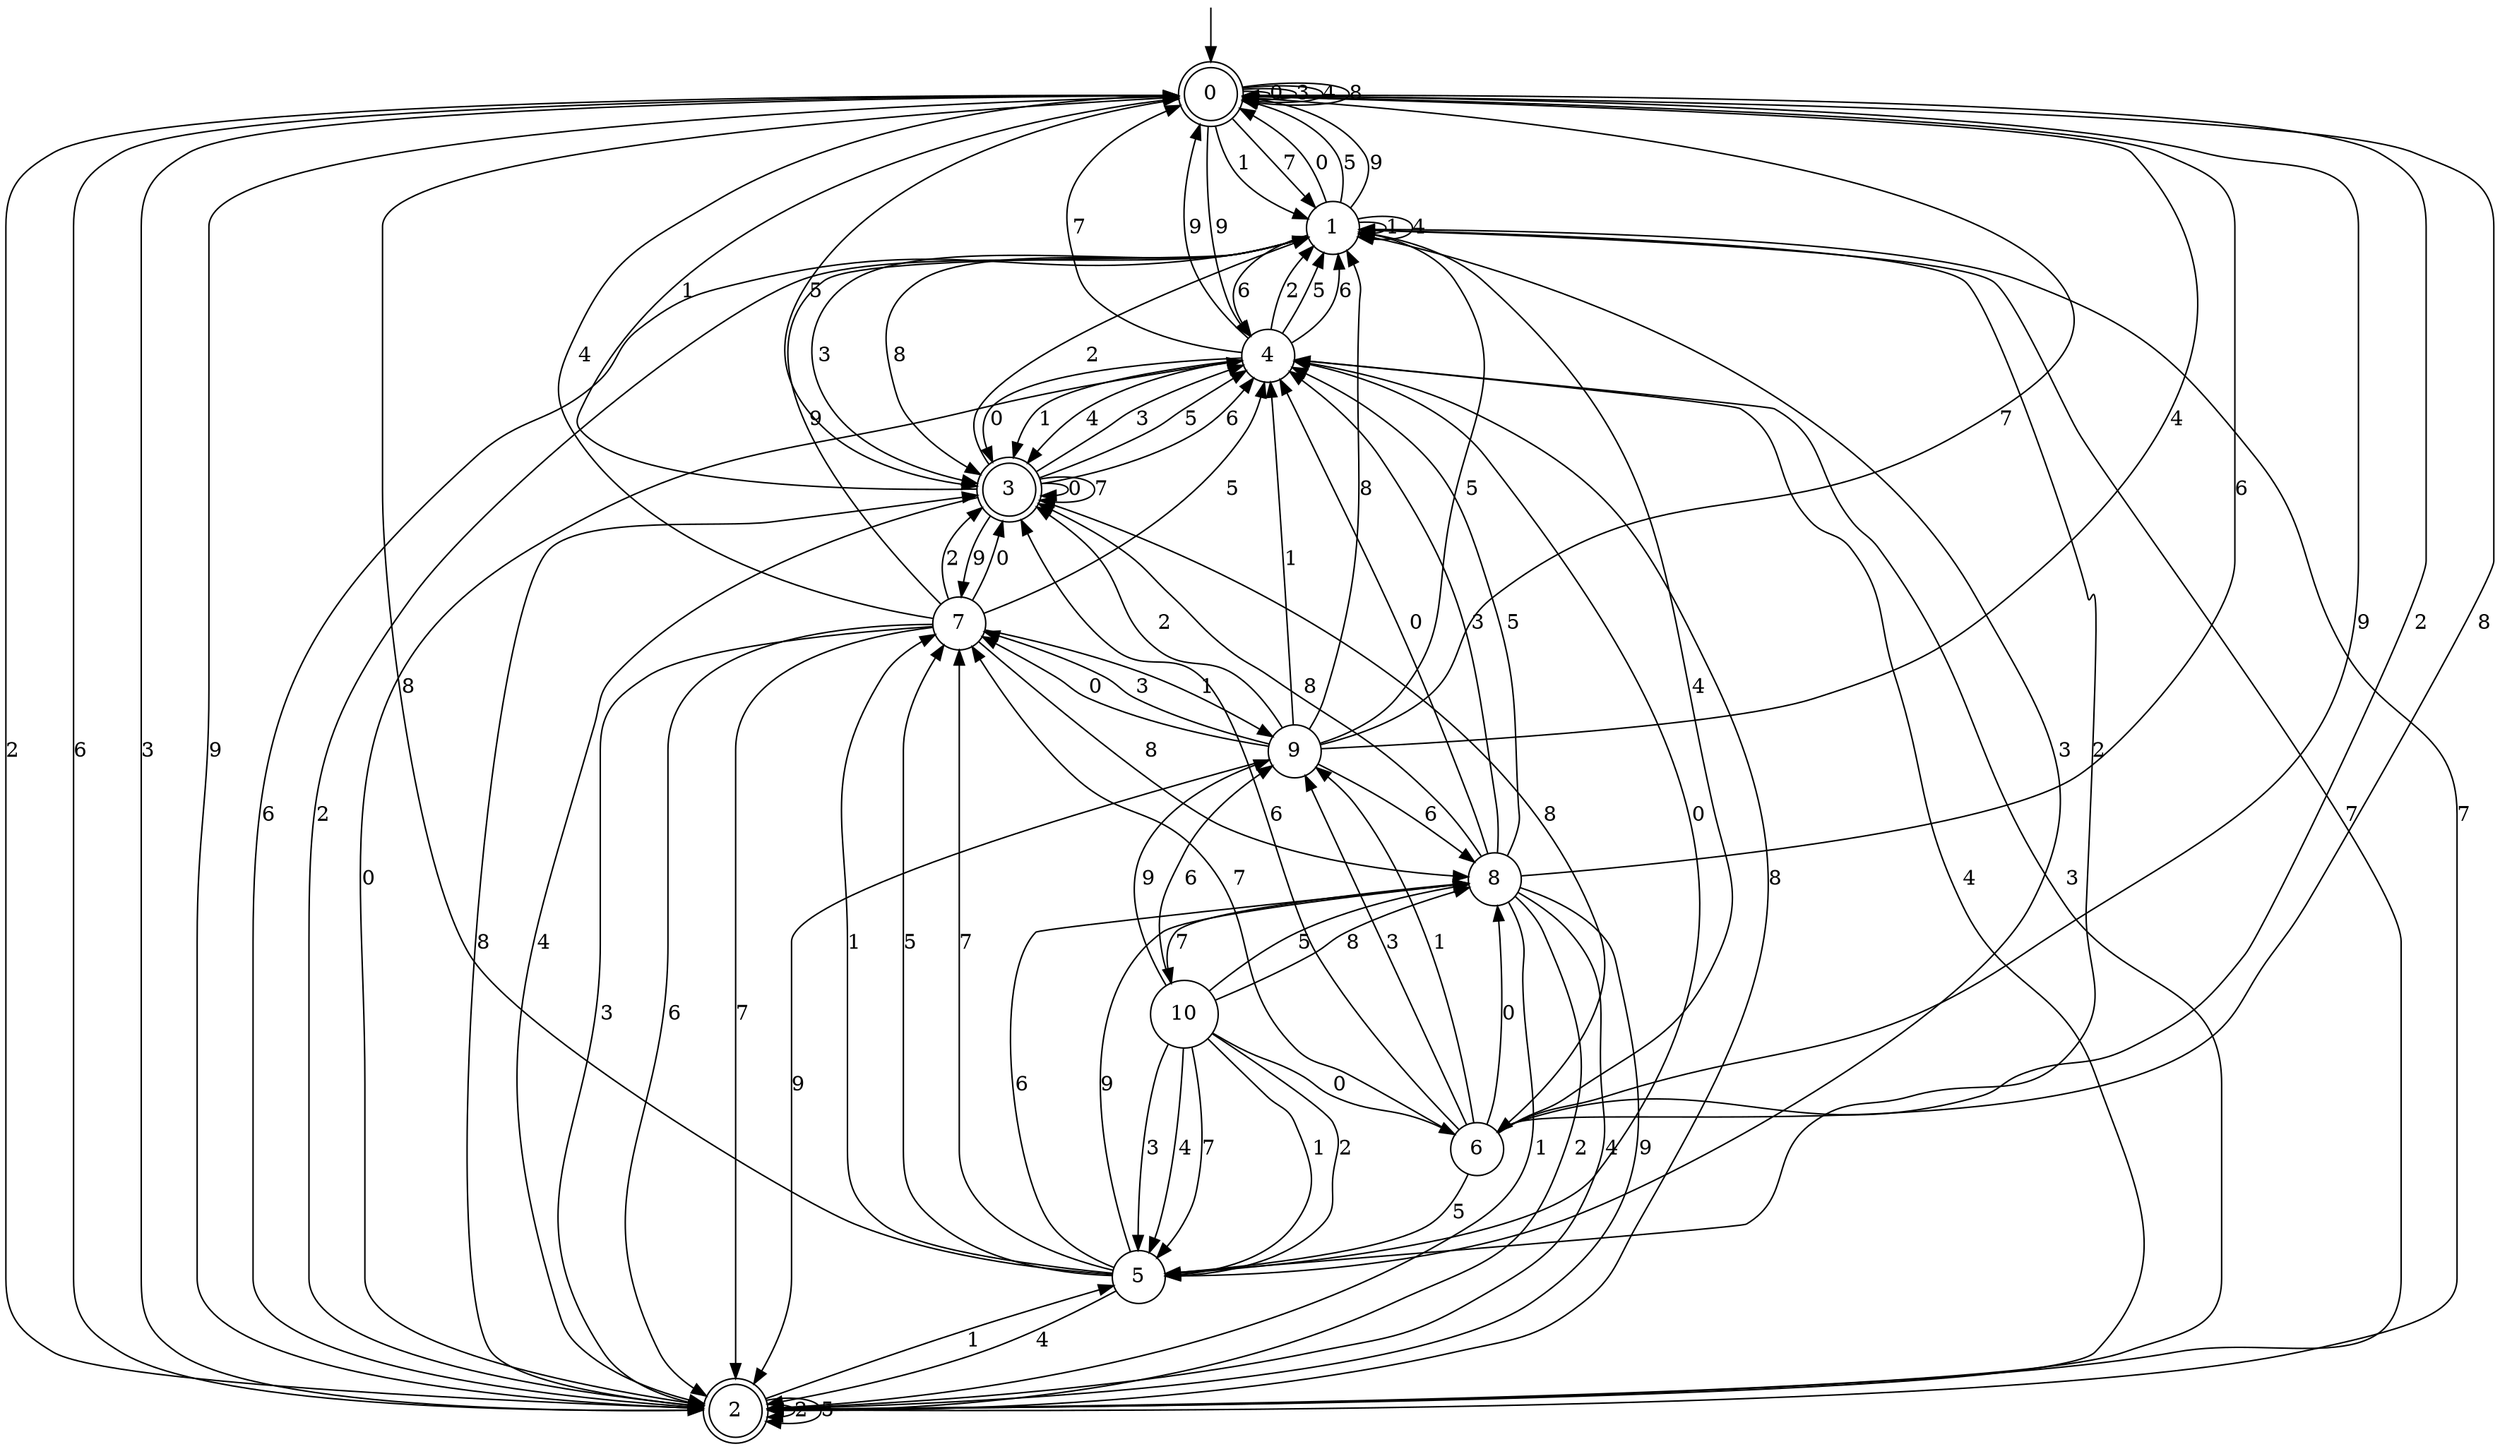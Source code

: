 digraph g {

	s0 [shape="doublecircle" label="0"];
	s1 [shape="circle" label="1"];
	s2 [shape="doublecircle" label="2"];
	s3 [shape="doublecircle" label="3"];
	s4 [shape="circle" label="4"];
	s5 [shape="circle" label="5"];
	s6 [shape="circle" label="6"];
	s7 [shape="circle" label="7"];
	s8 [shape="circle" label="8"];
	s9 [shape="circle" label="9"];
	s10 [shape="circle" label="10"];
	s0 -> s0 [label="0"];
	s0 -> s1 [label="1"];
	s0 -> s2 [label="2"];
	s0 -> s0 [label="3"];
	s0 -> s0 [label="4"];
	s0 -> s3 [label="5"];
	s0 -> s2 [label="6"];
	s0 -> s1 [label="7"];
	s0 -> s0 [label="8"];
	s0 -> s4 [label="9"];
	s1 -> s0 [label="0"];
	s1 -> s1 [label="1"];
	s1 -> s2 [label="2"];
	s1 -> s3 [label="3"];
	s1 -> s1 [label="4"];
	s1 -> s0 [label="5"];
	s1 -> s4 [label="6"];
	s1 -> s2 [label="7"];
	s1 -> s3 [label="8"];
	s1 -> s0 [label="9"];
	s2 -> s4 [label="0"];
	s2 -> s5 [label="1"];
	s2 -> s2 [label="2"];
	s2 -> s0 [label="3"];
	s2 -> s4 [label="4"];
	s2 -> s2 [label="5"];
	s2 -> s1 [label="6"];
	s2 -> s1 [label="7"];
	s2 -> s3 [label="8"];
	s2 -> s0 [label="9"];
	s3 -> s3 [label="0"];
	s3 -> s0 [label="1"];
	s3 -> s1 [label="2"];
	s3 -> s4 [label="3"];
	s3 -> s2 [label="4"];
	s3 -> s4 [label="5"];
	s3 -> s4 [label="6"];
	s3 -> s3 [label="7"];
	s3 -> s6 [label="8"];
	s3 -> s7 [label="9"];
	s4 -> s3 [label="0"];
	s4 -> s3 [label="1"];
	s4 -> s1 [label="2"];
	s4 -> s2 [label="3"];
	s4 -> s3 [label="4"];
	s4 -> s1 [label="5"];
	s4 -> s1 [label="6"];
	s4 -> s0 [label="7"];
	s4 -> s2 [label="8"];
	s4 -> s0 [label="9"];
	s5 -> s4 [label="0"];
	s5 -> s7 [label="1"];
	s5 -> s1 [label="2"];
	s5 -> s1 [label="3"];
	s5 -> s2 [label="4"];
	s5 -> s7 [label="5"];
	s5 -> s8 [label="6"];
	s5 -> s7 [label="7"];
	s5 -> s0 [label="8"];
	s5 -> s8 [label="9"];
	s6 -> s8 [label="0"];
	s6 -> s9 [label="1"];
	s6 -> s0 [label="2"];
	s6 -> s9 [label="3"];
	s6 -> s1 [label="4"];
	s6 -> s5 [label="5"];
	s6 -> s3 [label="6"];
	s6 -> s7 [label="7"];
	s6 -> s0 [label="8"];
	s6 -> s0 [label="9"];
	s7 -> s3 [label="0"];
	s7 -> s9 [label="1"];
	s7 -> s3 [label="2"];
	s7 -> s2 [label="3"];
	s7 -> s0 [label="4"];
	s7 -> s4 [label="5"];
	s7 -> s2 [label="6"];
	s7 -> s2 [label="7"];
	s7 -> s8 [label="8"];
	s7 -> s1 [label="9"];
	s8 -> s4 [label="0"];
	s8 -> s2 [label="1"];
	s8 -> s2 [label="2"];
	s8 -> s4 [label="3"];
	s8 -> s2 [label="4"];
	s8 -> s4 [label="5"];
	s8 -> s0 [label="6"];
	s8 -> s10 [label="7"];
	s8 -> s3 [label="8"];
	s8 -> s2 [label="9"];
	s9 -> s7 [label="0"];
	s9 -> s4 [label="1"];
	s9 -> s3 [label="2"];
	s9 -> s7 [label="3"];
	s9 -> s0 [label="4"];
	s9 -> s1 [label="5"];
	s9 -> s8 [label="6"];
	s9 -> s0 [label="7"];
	s9 -> s1 [label="8"];
	s9 -> s2 [label="9"];
	s10 -> s6 [label="0"];
	s10 -> s5 [label="1"];
	s10 -> s5 [label="2"];
	s10 -> s5 [label="3"];
	s10 -> s5 [label="4"];
	s10 -> s8 [label="5"];
	s10 -> s9 [label="6"];
	s10 -> s5 [label="7"];
	s10 -> s8 [label="8"];
	s10 -> s9 [label="9"];

__start0 [label="" shape="none" width="0" height="0"];
__start0 -> s0;

}
